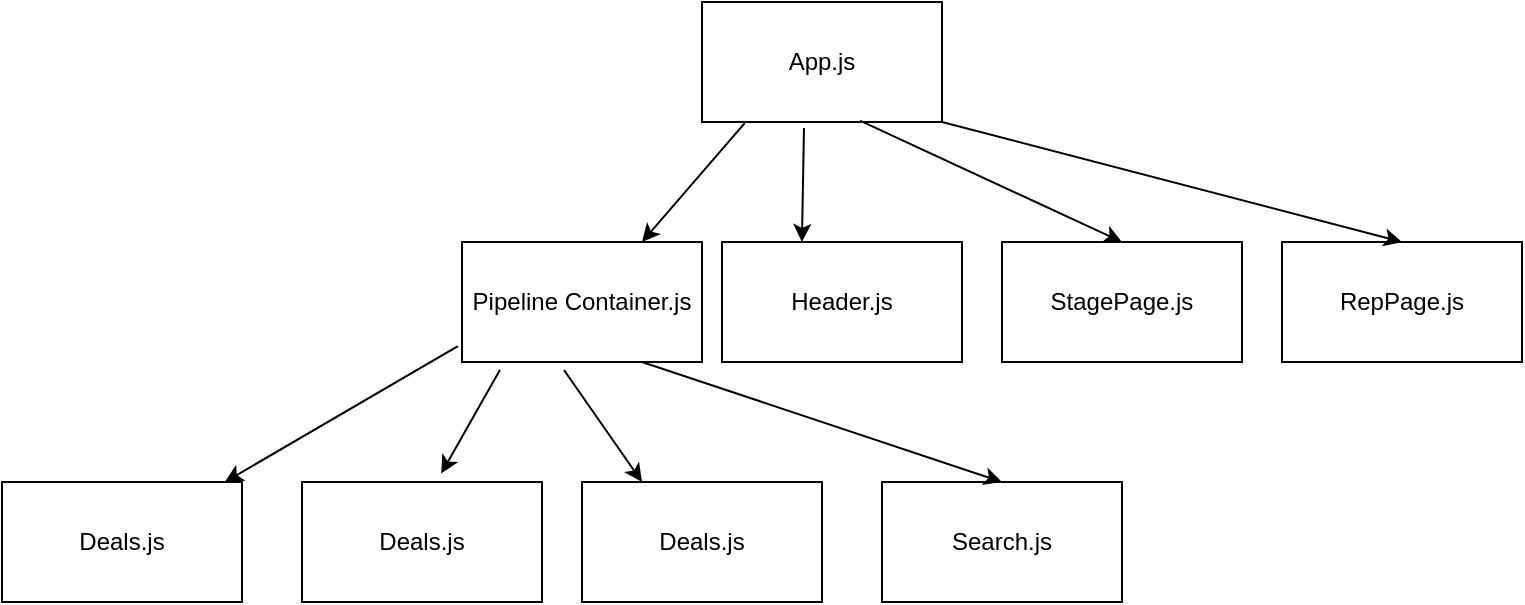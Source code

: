 <mxfile>
    <diagram id="Z0W5wGmVpZSP7qn3Q1Jj" name="Page-1">
        <mxGraphModel dx="706" dy="317" grid="1" gridSize="10" guides="1" tooltips="1" connect="1" arrows="1" fold="1" page="1" pageScale="1" pageWidth="850" pageHeight="1100" math="0" shadow="0">
            <root>
                <mxCell id="0"/>
                <mxCell id="1" parent="0"/>
                <mxCell id="2" value="App.js" style="rounded=0;whiteSpace=wrap;html=1;" parent="1" vertex="1">
                    <mxGeometry x="360" y="50" width="120" height="60" as="geometry"/>
                </mxCell>
                <mxCell id="4" value="StagePage.js" style="rounded=0;whiteSpace=wrap;html=1;" parent="1" vertex="1">
                    <mxGeometry x="510" y="170" width="120" height="60" as="geometry"/>
                </mxCell>
                <mxCell id="5" value="RepPage.js" style="rounded=0;whiteSpace=wrap;html=1;" parent="1" vertex="1">
                    <mxGeometry x="650" y="170" width="120" height="60" as="geometry"/>
                </mxCell>
                <mxCell id="7" value="Search.js" style="rounded=0;whiteSpace=wrap;html=1;" parent="1" vertex="1">
                    <mxGeometry x="450" y="290" width="120" height="60" as="geometry"/>
                </mxCell>
                <mxCell id="8" value="Pipeline Container.js" style="rounded=0;whiteSpace=wrap;html=1;" parent="1" vertex="1">
                    <mxGeometry x="240" y="170" width="120" height="60" as="geometry"/>
                </mxCell>
                <mxCell id="9" value="Deals.js" style="rounded=0;whiteSpace=wrap;html=1;" parent="1" vertex="1">
                    <mxGeometry x="10" y="290" width="120" height="60" as="geometry"/>
                </mxCell>
                <mxCell id="10" value="Deals.js" style="rounded=0;whiteSpace=wrap;html=1;" parent="1" vertex="1">
                    <mxGeometry x="160" y="290" width="120" height="60" as="geometry"/>
                </mxCell>
                <mxCell id="11" value="Deals.js" style="rounded=0;whiteSpace=wrap;html=1;" parent="1" vertex="1">
                    <mxGeometry x="300" y="290" width="120" height="60" as="geometry"/>
                </mxCell>
                <mxCell id="12" value="" style="endArrow=classic;html=1;entryX=0.5;entryY=0;entryDx=0;entryDy=0;exitX=1;exitY=1;exitDx=0;exitDy=0;" parent="1" source="2" target="5" edge="1">
                    <mxGeometry width="50" height="50" relative="1" as="geometry">
                        <mxPoint x="680" y="220" as="sourcePoint"/>
                        <mxPoint x="440" y="170" as="targetPoint"/>
                    </mxGeometry>
                </mxCell>
                <mxCell id="13" value="" style="endArrow=classic;html=1;entryX=0.5;entryY=0;entryDx=0;entryDy=0;exitX=0.658;exitY=0.989;exitDx=0;exitDy=0;exitPerimeter=0;" parent="1" source="2" target="4" edge="1">
                    <mxGeometry width="50" height="50" relative="1" as="geometry">
                        <mxPoint x="620" y="220" as="sourcePoint"/>
                        <mxPoint x="440" y="170" as="targetPoint"/>
                    </mxGeometry>
                </mxCell>
                <mxCell id="15" value="" style="endArrow=classic;html=1;entryX=0.25;entryY=0;entryDx=0;entryDy=0;exitX=0.425;exitY=1.067;exitDx=0;exitDy=0;exitPerimeter=0;" parent="1" source="8" target="11" edge="1">
                    <mxGeometry width="50" height="50" relative="1" as="geometry">
                        <mxPoint x="362" y="220" as="sourcePoint"/>
                        <mxPoint x="440" y="170" as="targetPoint"/>
                    </mxGeometry>
                </mxCell>
                <mxCell id="16" value="" style="endArrow=classic;html=1;exitX=0.158;exitY=1.067;exitDx=0;exitDy=0;entryX=0.58;entryY=-0.07;entryDx=0;entryDy=0;entryPerimeter=0;exitPerimeter=0;" parent="1" source="8" target="10" edge="1">
                    <mxGeometry width="50" height="50" relative="1" as="geometry">
                        <mxPoint x="390" y="220" as="sourcePoint"/>
                        <mxPoint x="440" y="170" as="targetPoint"/>
                    </mxGeometry>
                </mxCell>
                <mxCell id="17" value="" style="endArrow=classic;html=1;exitX=-0.017;exitY=0.867;exitDx=0;exitDy=0;exitPerimeter=0;" parent="1" source="8" target="9" edge="1">
                    <mxGeometry width="50" height="50" relative="1" as="geometry">
                        <mxPoint x="390" y="220" as="sourcePoint"/>
                        <mxPoint x="440" y="170" as="targetPoint"/>
                    </mxGeometry>
                </mxCell>
                <mxCell id="19" value="" style="endArrow=classic;html=1;exitX=0.75;exitY=1;exitDx=0;exitDy=0;entryX=0.5;entryY=0;entryDx=0;entryDy=0;" parent="1" source="8" target="7" edge="1">
                    <mxGeometry width="50" height="50" relative="1" as="geometry">
                        <mxPoint x="390" y="220" as="sourcePoint"/>
                        <mxPoint x="420" y="160" as="targetPoint"/>
                    </mxGeometry>
                </mxCell>
                <mxCell id="20" value="" style="endArrow=classic;html=1;exitX=0.178;exitY=1.009;exitDx=0;exitDy=0;entryX=0.75;entryY=0;entryDx=0;entryDy=0;exitPerimeter=0;" parent="1" source="2" target="8" edge="1">
                    <mxGeometry width="50" height="50" relative="1" as="geometry">
                        <mxPoint x="390" y="220" as="sourcePoint"/>
                        <mxPoint x="440" y="170" as="targetPoint"/>
                    </mxGeometry>
                </mxCell>
                <mxCell id="21" value="Header.js" style="rounded=0;whiteSpace=wrap;html=1;" vertex="1" parent="1">
                    <mxGeometry x="370" y="170" width="120" height="60" as="geometry"/>
                </mxCell>
                <mxCell id="22" value="" style="endArrow=classic;html=1;exitX=0.425;exitY=1.05;exitDx=0;exitDy=0;exitPerimeter=0;entryX=0.333;entryY=0;entryDx=0;entryDy=0;entryPerimeter=0;" edge="1" parent="1" source="2" target="21">
                    <mxGeometry width="50" height="50" relative="1" as="geometry">
                        <mxPoint x="390" y="240" as="sourcePoint"/>
                        <mxPoint x="440" y="190" as="targetPoint"/>
                    </mxGeometry>
                </mxCell>
            </root>
        </mxGraphModel>
    </diagram>
</mxfile>